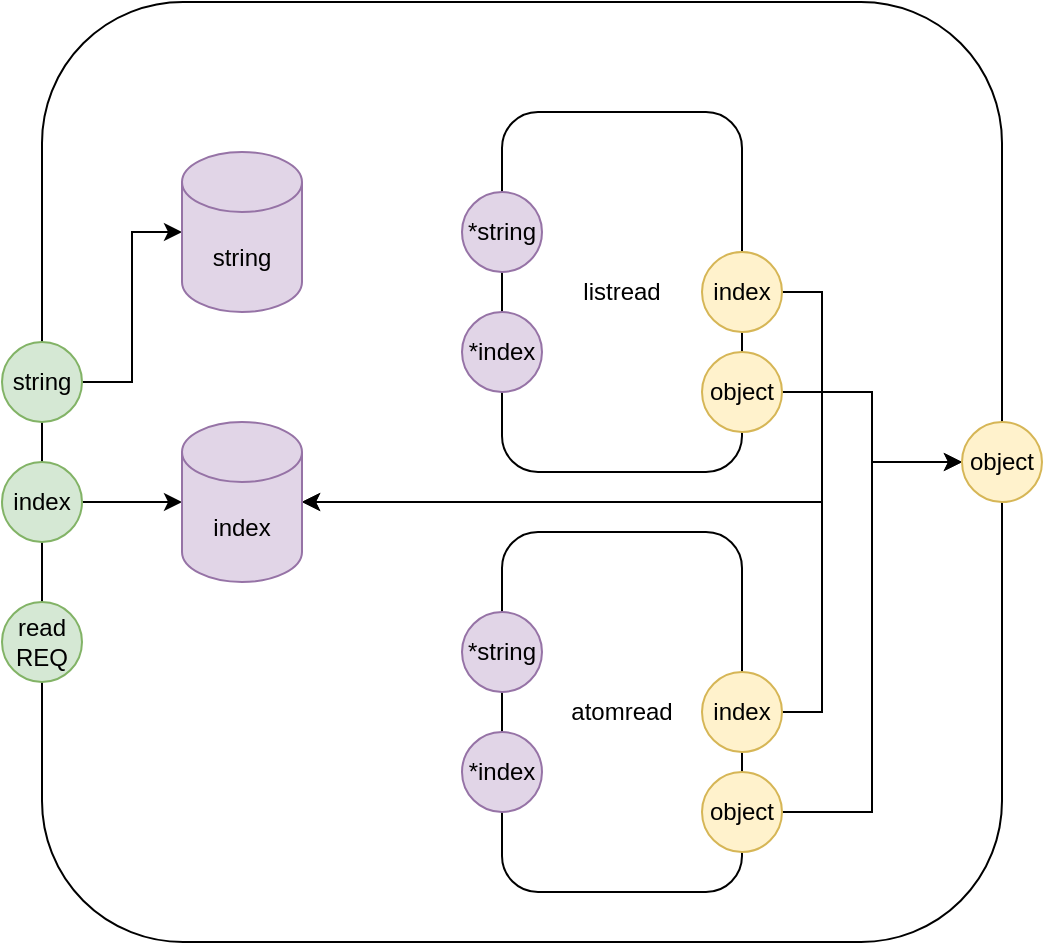 <mxfile version="14.6.13" type="device"><diagram id="b34ZrS5AsYid99Kg9raA" name="Page-1"><mxGraphModel dx="1106" dy="806" grid="1" gridSize="10" guides="1" tooltips="1" connect="1" arrows="1" fold="1" page="1" pageScale="1" pageWidth="1100" pageHeight="850" math="0" shadow="0"><root><mxCell id="0"/><mxCell id="1" parent="0"/><mxCell id="9u1eDLsZWbRnJPvFUab5-15" value="" style="rounded=1;whiteSpace=wrap;html=1;" vertex="1" parent="1"><mxGeometry x="140" y="40" width="480" height="470" as="geometry"/></mxCell><mxCell id="9u1eDLsZWbRnJPvFUab5-2" value="atomread" style="rounded=1;whiteSpace=wrap;html=1;" vertex="1" parent="1"><mxGeometry x="370" y="305" width="120" height="180" as="geometry"/></mxCell><mxCell id="9u1eDLsZWbRnJPvFUab5-3" value="*string" style="ellipse;whiteSpace=wrap;html=1;aspect=fixed;fillColor=#e1d5e7;strokeColor=#9673a6;" vertex="1" parent="1"><mxGeometry x="350" y="345" width="40" height="40" as="geometry"/></mxCell><mxCell id="9u1eDLsZWbRnJPvFUab5-4" value="*index" style="ellipse;whiteSpace=wrap;html=1;aspect=fixed;fillColor=#e1d5e7;strokeColor=#9673a6;" vertex="1" parent="1"><mxGeometry x="350" y="405" width="40" height="40" as="geometry"/></mxCell><mxCell id="9u1eDLsZWbRnJPvFUab5-28" style="edgeStyle=orthogonalEdgeStyle;rounded=0;orthogonalLoop=1;jettySize=auto;html=1;entryX=1;entryY=0.5;entryDx=0;entryDy=0;entryPerimeter=0;" edge="1" parent="1" source="9u1eDLsZWbRnJPvFUab5-7" target="9u1eDLsZWbRnJPvFUab5-23"><mxGeometry relative="1" as="geometry"><Array as="points"><mxPoint x="530" y="395"/><mxPoint x="530" y="290"/></Array></mxGeometry></mxCell><mxCell id="9u1eDLsZWbRnJPvFUab5-7" value="index" style="ellipse;whiteSpace=wrap;html=1;aspect=fixed;fillColor=#fff2cc;strokeColor=#d6b656;" vertex="1" parent="1"><mxGeometry x="470" y="375" width="40" height="40" as="geometry"/></mxCell><mxCell id="9u1eDLsZWbRnJPvFUab5-30" style="edgeStyle=orthogonalEdgeStyle;rounded=0;orthogonalLoop=1;jettySize=auto;html=1;exitX=1;exitY=0.5;exitDx=0;exitDy=0;entryX=0;entryY=0.5;entryDx=0;entryDy=0;" edge="1" parent="1" source="9u1eDLsZWbRnJPvFUab5-8" target="9u1eDLsZWbRnJPvFUab5-18"><mxGeometry relative="1" as="geometry"/></mxCell><mxCell id="9u1eDLsZWbRnJPvFUab5-8" value="object" style="ellipse;whiteSpace=wrap;html=1;aspect=fixed;fillColor=#fff2cc;strokeColor=#d6b656;" vertex="1" parent="1"><mxGeometry x="470" y="425" width="40" height="40" as="geometry"/></mxCell><mxCell id="9u1eDLsZWbRnJPvFUab5-9" value="listread" style="rounded=1;whiteSpace=wrap;html=1;" vertex="1" parent="1"><mxGeometry x="370" y="95" width="120" height="180" as="geometry"/></mxCell><mxCell id="9u1eDLsZWbRnJPvFUab5-10" value="*string" style="ellipse;whiteSpace=wrap;html=1;aspect=fixed;fillColor=#e1d5e7;strokeColor=#9673a6;" vertex="1" parent="1"><mxGeometry x="350" y="135" width="40" height="40" as="geometry"/></mxCell><mxCell id="9u1eDLsZWbRnJPvFUab5-11" value="*index" style="ellipse;whiteSpace=wrap;html=1;aspect=fixed;fillColor=#e1d5e7;strokeColor=#9673a6;" vertex="1" parent="1"><mxGeometry x="350" y="195" width="40" height="40" as="geometry"/></mxCell><mxCell id="9u1eDLsZWbRnJPvFUab5-27" style="edgeStyle=orthogonalEdgeStyle;rounded=0;orthogonalLoop=1;jettySize=auto;html=1;exitX=1;exitY=0.5;exitDx=0;exitDy=0;entryX=1;entryY=0.5;entryDx=0;entryDy=0;entryPerimeter=0;" edge="1" parent="1" source="9u1eDLsZWbRnJPvFUab5-13" target="9u1eDLsZWbRnJPvFUab5-23"><mxGeometry relative="1" as="geometry"><Array as="points"><mxPoint x="530" y="185"/><mxPoint x="530" y="290"/></Array></mxGeometry></mxCell><mxCell id="9u1eDLsZWbRnJPvFUab5-13" value="index" style="ellipse;whiteSpace=wrap;html=1;aspect=fixed;fillColor=#fff2cc;strokeColor=#d6b656;" vertex="1" parent="1"><mxGeometry x="470" y="165" width="40" height="40" as="geometry"/></mxCell><mxCell id="9u1eDLsZWbRnJPvFUab5-29" style="edgeStyle=orthogonalEdgeStyle;rounded=0;orthogonalLoop=1;jettySize=auto;html=1;exitX=1;exitY=0.5;exitDx=0;exitDy=0;entryX=0;entryY=0.5;entryDx=0;entryDy=0;" edge="1" parent="1" source="9u1eDLsZWbRnJPvFUab5-14" target="9u1eDLsZWbRnJPvFUab5-18"><mxGeometry relative="1" as="geometry"/></mxCell><mxCell id="9u1eDLsZWbRnJPvFUab5-14" value="object" style="ellipse;whiteSpace=wrap;html=1;aspect=fixed;fillColor=#fff2cc;strokeColor=#d6b656;" vertex="1" parent="1"><mxGeometry x="470" y="215" width="40" height="40" as="geometry"/></mxCell><mxCell id="9u1eDLsZWbRnJPvFUab5-18" value="object" style="ellipse;whiteSpace=wrap;html=1;aspect=fixed;fillColor=#fff2cc;strokeColor=#d6b656;" vertex="1" parent="1"><mxGeometry x="600" y="250" width="40" height="40" as="geometry"/></mxCell><mxCell id="9u1eDLsZWbRnJPvFUab5-24" style="edgeStyle=orthogonalEdgeStyle;rounded=0;orthogonalLoop=1;jettySize=auto;html=1;exitX=1;exitY=0.5;exitDx=0;exitDy=0;entryX=0;entryY=0.5;entryDx=0;entryDy=0;entryPerimeter=0;" edge="1" parent="1" source="9u1eDLsZWbRnJPvFUab5-19" target="9u1eDLsZWbRnJPvFUab5-22"><mxGeometry relative="1" as="geometry"/></mxCell><mxCell id="9u1eDLsZWbRnJPvFUab5-19" value="string" style="ellipse;whiteSpace=wrap;html=1;aspect=fixed;fillColor=#d5e8d4;strokeColor=#82b366;" vertex="1" parent="1"><mxGeometry x="120" y="210" width="40" height="40" as="geometry"/></mxCell><mxCell id="9u1eDLsZWbRnJPvFUab5-25" style="edgeStyle=orthogonalEdgeStyle;rounded=0;orthogonalLoop=1;jettySize=auto;html=1;exitX=1;exitY=0.5;exitDx=0;exitDy=0;" edge="1" parent="1" source="9u1eDLsZWbRnJPvFUab5-20" target="9u1eDLsZWbRnJPvFUab5-23"><mxGeometry relative="1" as="geometry"/></mxCell><mxCell id="9u1eDLsZWbRnJPvFUab5-20" value="index" style="ellipse;whiteSpace=wrap;html=1;aspect=fixed;fillColor=#d5e8d4;strokeColor=#82b366;" vertex="1" parent="1"><mxGeometry x="120" y="270" width="40" height="40" as="geometry"/></mxCell><mxCell id="9u1eDLsZWbRnJPvFUab5-21" value="read REQ" style="ellipse;whiteSpace=wrap;html=1;aspect=fixed;fillColor=#d5e8d4;strokeColor=#82b366;" vertex="1" parent="1"><mxGeometry x="120" y="340" width="40" height="40" as="geometry"/></mxCell><mxCell id="9u1eDLsZWbRnJPvFUab5-22" value="string" style="shape=cylinder3;whiteSpace=wrap;html=1;boundedLbl=1;backgroundOutline=1;size=15;fillColor=#e1d5e7;strokeColor=#9673a6;" vertex="1" parent="1"><mxGeometry x="210" y="115" width="60" height="80" as="geometry"/></mxCell><mxCell id="9u1eDLsZWbRnJPvFUab5-23" value="index" style="shape=cylinder3;whiteSpace=wrap;html=1;boundedLbl=1;backgroundOutline=1;size=15;fillColor=#e1d5e7;strokeColor=#9673a6;" vertex="1" parent="1"><mxGeometry x="210" y="250" width="60" height="80" as="geometry"/></mxCell></root></mxGraphModel></diagram></mxfile>